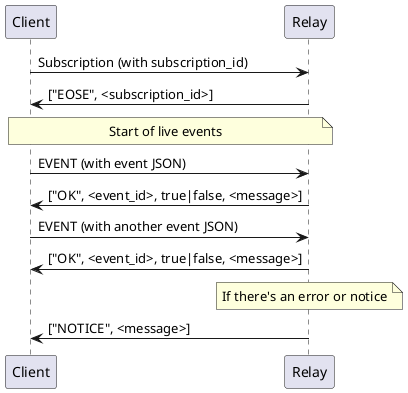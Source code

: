 @startuml subscription
participant Client as C
participant Relay as R

C -> R: Subscription (with subscription_id)
R -> C: ["EOSE", <subscription_id>]

note over C, R: Start of live events

C -> R: EVENT (with event JSON)
R -> C: ["OK", <event_id>, true|false, <message>]

C -> R: EVENT (with another event JSON)
R -> C: ["OK", <event_id>, true|false, <message>]

note over R: If there's an error or notice
R -> C: ["NOTICE", <message>]

@enduml

